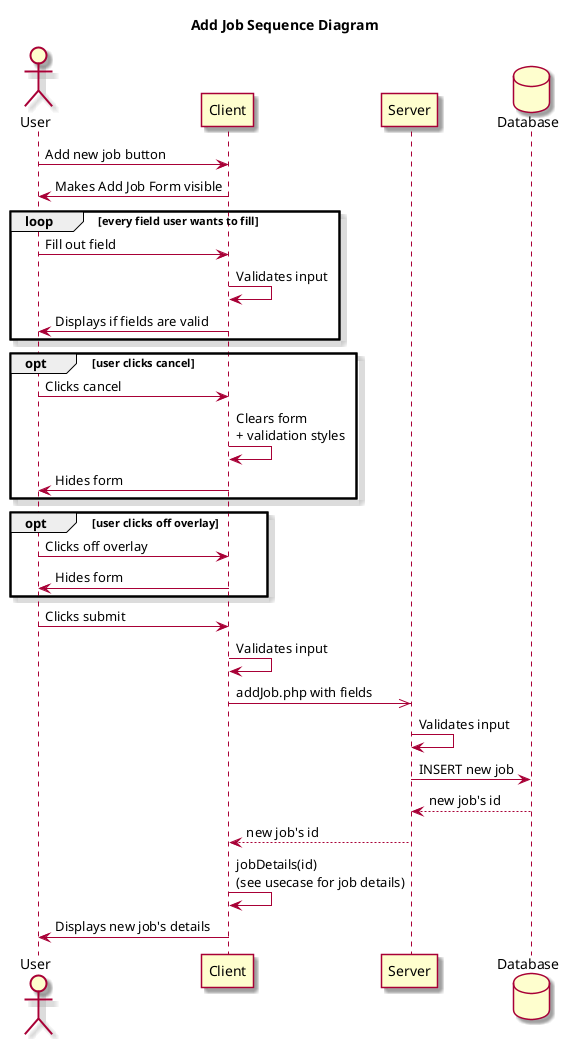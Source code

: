@startuml

skin rose

title Add Job Sequence Diagram

Actor User
Participant Client 
Participant Server
Database Database AS DB

User->Client: Add new job button
User <- Client: Makes Add Job Form visible

loop every field user wants to fill
    User -> Client: Fill out field
    Client -> Client: Validates input
    Client -> User: Displays if fields are valid
end

opt user clicks cancel
    User -> Client: Clicks cancel
    Client -> Client : Clears form \n+ validation styles
    User <- Client: Hides form 
end

opt user clicks off overlay
    User -> Client: Clicks off overlay
    User <- Client: Hides form 
end

User -> Client: Clicks submit
Client -> Client: Validates input

Client ->> Server: addJob.php with fields
Server -> Server: Validates input

Server->DB: INSERT new job
return new job's id

Client <--Server: new job's id
Client -> Client: jobDetails(id)\n(see usecase for job details)

Client->User: Displays new job's details

@enduml